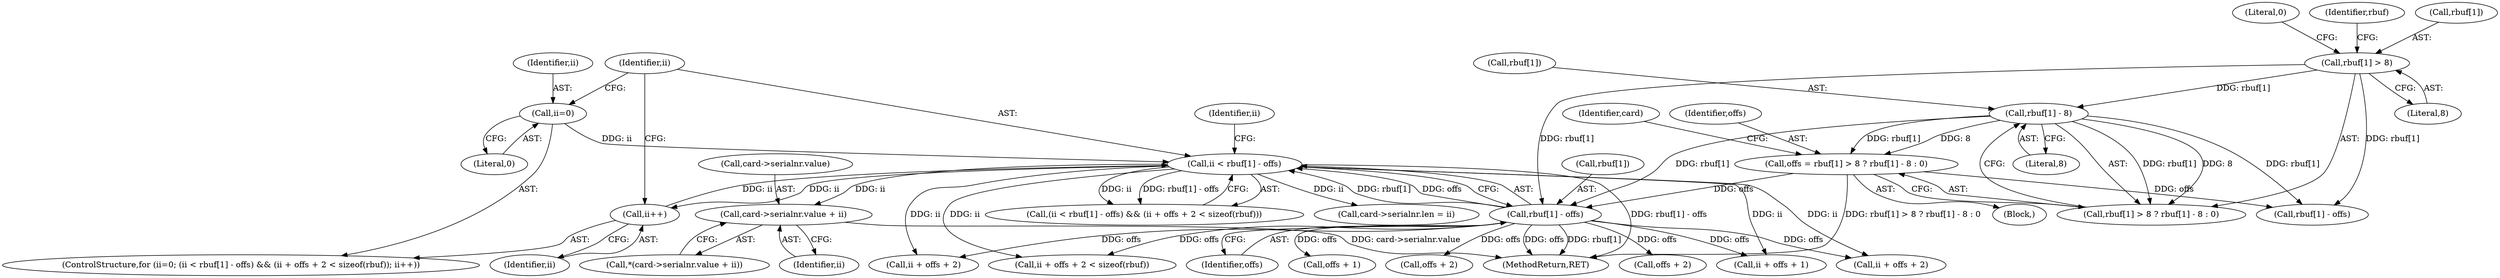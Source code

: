 digraph "0_OpenSC_8fe377e93b4b56060e5bbfb6f3142ceaeca744fa_10@pointer" {
"1000338" [label="(Call,card->serialnr.value + ii)"];
"1000319" [label="(Call,ii < rbuf[1] - offs)"];
"1000315" [label="(Call,ii=0)"];
"1000334" [label="(Call,ii++)"];
"1000321" [label="(Call,rbuf[1] - offs)"];
"1000301" [label="(Call,rbuf[1] - 8)"];
"1000296" [label="(Call,rbuf[1] > 8)"];
"1000293" [label="(Call,offs = rbuf[1] > 8 ? rbuf[1] - 8 : 0)"];
"1000339" [label="(Call,card->serialnr.value)"];
"1000329" [label="(Call,offs + 2)"];
"1000302" [label="(Call,rbuf[1])"];
"1000314" [label="(ControlStructure,for (ii=0; (ii < rbuf[1] - offs) && (ii + offs + 2 < sizeof(rbuf)); ii++))"];
"1000473" [label="(MethodReturn,RET)"];
"1000326" [label="(Call,ii + offs + 2 < sizeof(rbuf))"];
"1000338" [label="(Call,card->serialnr.value + ii)"];
"1000293" [label="(Call,offs = rbuf[1] > 8 ? rbuf[1] - 8 : 0)"];
"1000316" [label="(Identifier,ii)"];
"1000306" [label="(Literal,0)"];
"1000328" [label="(Identifier,ii)"];
"1000295" [label="(Call,rbuf[1] > 8 ? rbuf[1] - 8 : 0)"];
"1000337" [label="(Call,*(card->serialnr.value + ii))"];
"1000318" [label="(Call,(ii < rbuf[1] - offs) && (ii + offs + 2 < sizeof(rbuf)))"];
"1000350" [label="(Call,ii + offs + 1)"];
"1000294" [label="(Identifier,offs)"];
"1000303" [label="(Identifier,rbuf)"];
"1000334" [label="(Call,ii++)"];
"1000297" [label="(Call,rbuf[1])"];
"1000321" [label="(Call,rbuf[1] - offs)"];
"1000310" [label="(Identifier,card)"];
"1000322" [label="(Call,rbuf[1])"];
"1000105" [label="(Block,)"];
"1000317" [label="(Literal,0)"];
"1000301" [label="(Call,rbuf[1] - 8)"];
"1000335" [label="(Identifier,ii)"];
"1000315" [label="(Call,ii=0)"];
"1000296" [label="(Call,rbuf[1] > 8)"];
"1000325" [label="(Identifier,offs)"];
"1000327" [label="(Call,ii + offs + 2)"];
"1000300" [label="(Literal,8)"];
"1000319" [label="(Call,ii < rbuf[1] - offs)"];
"1000352" [label="(Call,offs + 1)"];
"1000368" [label="(Call,card->serialnr.len = ii)"];
"1000361" [label="(Call,ii + offs + 2)"];
"1000383" [label="(Call,rbuf[1] - offs)"];
"1000305" [label="(Literal,8)"];
"1000344" [label="(Identifier,ii)"];
"1000363" [label="(Call,offs + 2)"];
"1000320" [label="(Identifier,ii)"];
"1000338" -> "1000337"  [label="AST: "];
"1000338" -> "1000344"  [label="CFG: "];
"1000339" -> "1000338"  [label="AST: "];
"1000344" -> "1000338"  [label="AST: "];
"1000337" -> "1000338"  [label="CFG: "];
"1000338" -> "1000473"  [label="DDG: card->serialnr.value"];
"1000319" -> "1000338"  [label="DDG: ii"];
"1000319" -> "1000318"  [label="AST: "];
"1000319" -> "1000321"  [label="CFG: "];
"1000320" -> "1000319"  [label="AST: "];
"1000321" -> "1000319"  [label="AST: "];
"1000328" -> "1000319"  [label="CFG: "];
"1000318" -> "1000319"  [label="CFG: "];
"1000319" -> "1000473"  [label="DDG: rbuf[1] - offs"];
"1000319" -> "1000318"  [label="DDG: ii"];
"1000319" -> "1000318"  [label="DDG: rbuf[1] - offs"];
"1000315" -> "1000319"  [label="DDG: ii"];
"1000334" -> "1000319"  [label="DDG: ii"];
"1000321" -> "1000319"  [label="DDG: rbuf[1]"];
"1000321" -> "1000319"  [label="DDG: offs"];
"1000319" -> "1000326"  [label="DDG: ii"];
"1000319" -> "1000327"  [label="DDG: ii"];
"1000319" -> "1000334"  [label="DDG: ii"];
"1000319" -> "1000350"  [label="DDG: ii"];
"1000319" -> "1000361"  [label="DDG: ii"];
"1000319" -> "1000368"  [label="DDG: ii"];
"1000315" -> "1000314"  [label="AST: "];
"1000315" -> "1000317"  [label="CFG: "];
"1000316" -> "1000315"  [label="AST: "];
"1000317" -> "1000315"  [label="AST: "];
"1000320" -> "1000315"  [label="CFG: "];
"1000334" -> "1000314"  [label="AST: "];
"1000334" -> "1000335"  [label="CFG: "];
"1000335" -> "1000334"  [label="AST: "];
"1000320" -> "1000334"  [label="CFG: "];
"1000321" -> "1000325"  [label="CFG: "];
"1000322" -> "1000321"  [label="AST: "];
"1000325" -> "1000321"  [label="AST: "];
"1000321" -> "1000473"  [label="DDG: rbuf[1]"];
"1000321" -> "1000473"  [label="DDG: offs"];
"1000301" -> "1000321"  [label="DDG: rbuf[1]"];
"1000296" -> "1000321"  [label="DDG: rbuf[1]"];
"1000293" -> "1000321"  [label="DDG: offs"];
"1000321" -> "1000326"  [label="DDG: offs"];
"1000321" -> "1000327"  [label="DDG: offs"];
"1000321" -> "1000329"  [label="DDG: offs"];
"1000321" -> "1000350"  [label="DDG: offs"];
"1000321" -> "1000352"  [label="DDG: offs"];
"1000321" -> "1000361"  [label="DDG: offs"];
"1000321" -> "1000363"  [label="DDG: offs"];
"1000301" -> "1000295"  [label="AST: "];
"1000301" -> "1000305"  [label="CFG: "];
"1000302" -> "1000301"  [label="AST: "];
"1000305" -> "1000301"  [label="AST: "];
"1000295" -> "1000301"  [label="CFG: "];
"1000301" -> "1000293"  [label="DDG: rbuf[1]"];
"1000301" -> "1000293"  [label="DDG: 8"];
"1000301" -> "1000295"  [label="DDG: rbuf[1]"];
"1000301" -> "1000295"  [label="DDG: 8"];
"1000296" -> "1000301"  [label="DDG: rbuf[1]"];
"1000301" -> "1000383"  [label="DDG: rbuf[1]"];
"1000296" -> "1000295"  [label="AST: "];
"1000296" -> "1000300"  [label="CFG: "];
"1000297" -> "1000296"  [label="AST: "];
"1000300" -> "1000296"  [label="AST: "];
"1000303" -> "1000296"  [label="CFG: "];
"1000306" -> "1000296"  [label="CFG: "];
"1000296" -> "1000383"  [label="DDG: rbuf[1]"];
"1000293" -> "1000105"  [label="AST: "];
"1000293" -> "1000295"  [label="CFG: "];
"1000294" -> "1000293"  [label="AST: "];
"1000295" -> "1000293"  [label="AST: "];
"1000310" -> "1000293"  [label="CFG: "];
"1000293" -> "1000473"  [label="DDG: rbuf[1] > 8 ? rbuf[1] - 8 : 0"];
"1000293" -> "1000383"  [label="DDG: offs"];
}
